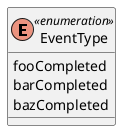 @startuml EventType

enum EventType <<enumeration>> {
  fooCompleted
  barCompleted
  bazCompleted
}

@enduml